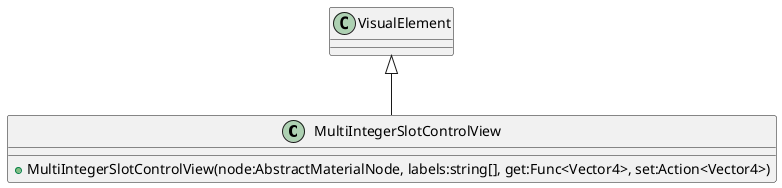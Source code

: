 @startuml
class MultiIntegerSlotControlView {
    + MultiIntegerSlotControlView(node:AbstractMaterialNode, labels:string[], get:Func<Vector4>, set:Action<Vector4>)
}
VisualElement <|-- MultiIntegerSlotControlView
@enduml
